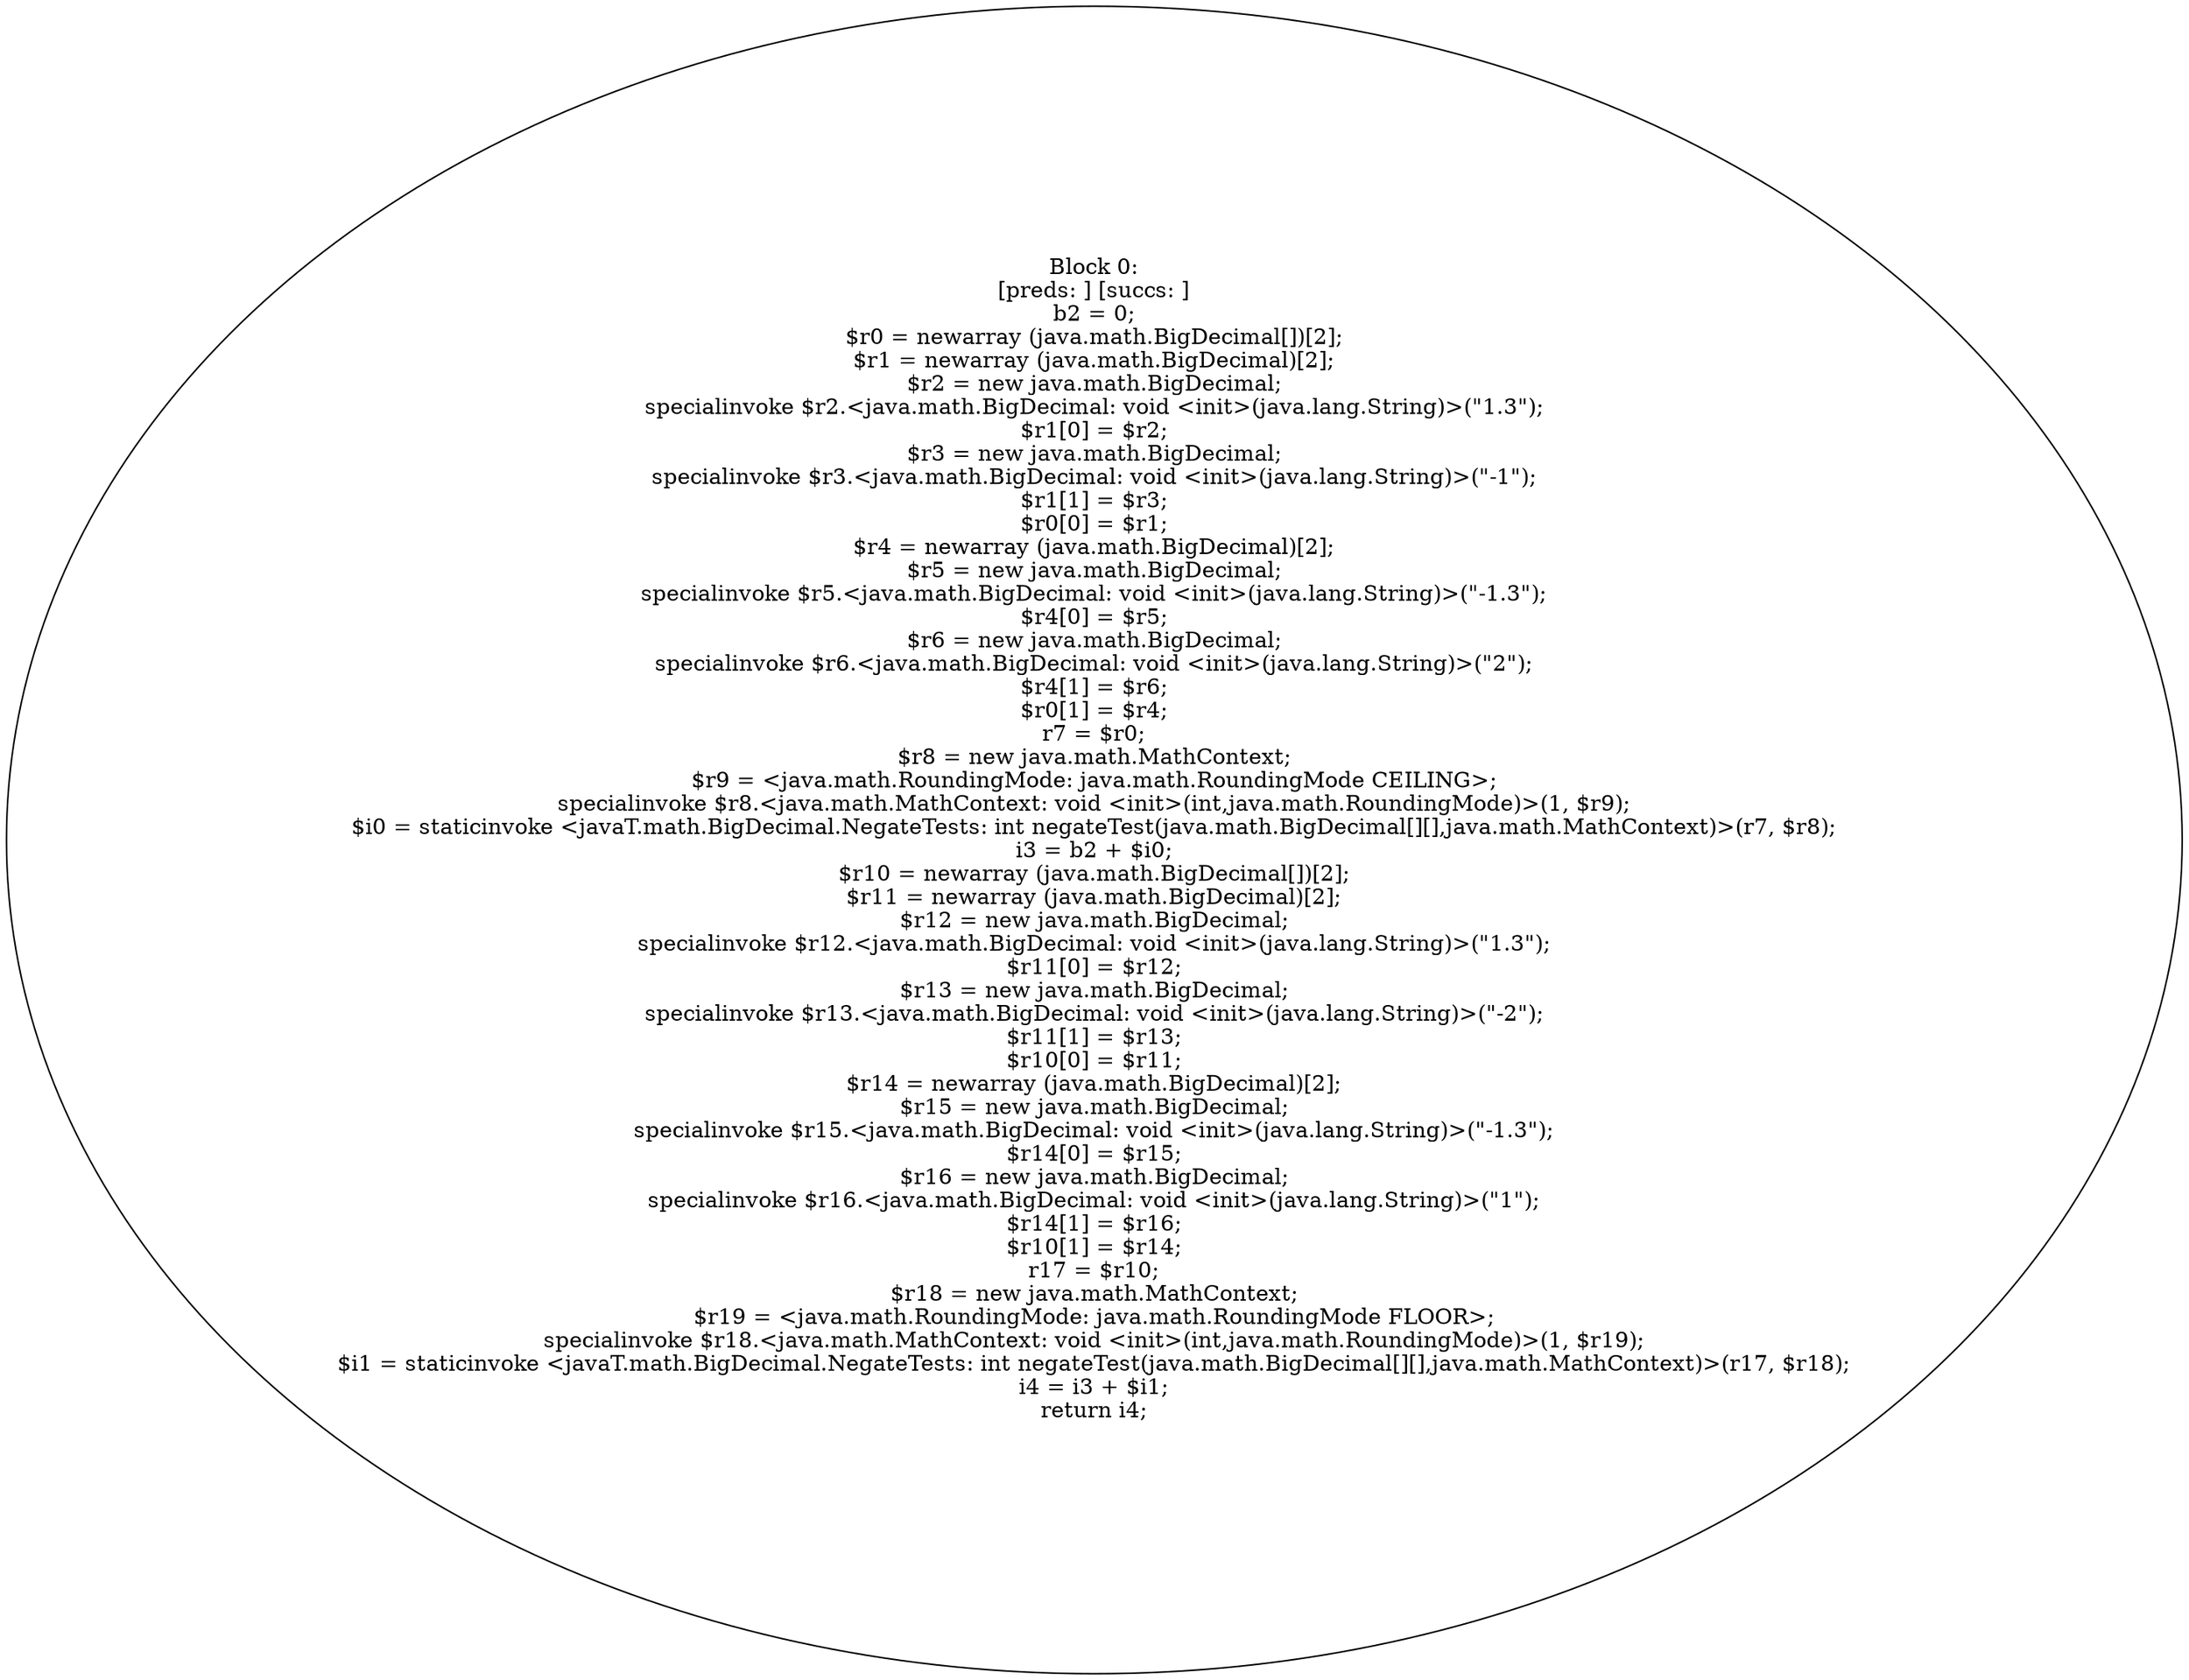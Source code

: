 digraph "unitGraph" {
    "Block 0:
[preds: ] [succs: ]
b2 = 0;
$r0 = newarray (java.math.BigDecimal[])[2];
$r1 = newarray (java.math.BigDecimal)[2];
$r2 = new java.math.BigDecimal;
specialinvoke $r2.<java.math.BigDecimal: void <init>(java.lang.String)>(\"1.3\");
$r1[0] = $r2;
$r3 = new java.math.BigDecimal;
specialinvoke $r3.<java.math.BigDecimal: void <init>(java.lang.String)>(\"-1\");
$r1[1] = $r3;
$r0[0] = $r1;
$r4 = newarray (java.math.BigDecimal)[2];
$r5 = new java.math.BigDecimal;
specialinvoke $r5.<java.math.BigDecimal: void <init>(java.lang.String)>(\"-1.3\");
$r4[0] = $r5;
$r6 = new java.math.BigDecimal;
specialinvoke $r6.<java.math.BigDecimal: void <init>(java.lang.String)>(\"2\");
$r4[1] = $r6;
$r0[1] = $r4;
r7 = $r0;
$r8 = new java.math.MathContext;
$r9 = <java.math.RoundingMode: java.math.RoundingMode CEILING>;
specialinvoke $r8.<java.math.MathContext: void <init>(int,java.math.RoundingMode)>(1, $r9);
$i0 = staticinvoke <javaT.math.BigDecimal.NegateTests: int negateTest(java.math.BigDecimal[][],java.math.MathContext)>(r7, $r8);
i3 = b2 + $i0;
$r10 = newarray (java.math.BigDecimal[])[2];
$r11 = newarray (java.math.BigDecimal)[2];
$r12 = new java.math.BigDecimal;
specialinvoke $r12.<java.math.BigDecimal: void <init>(java.lang.String)>(\"1.3\");
$r11[0] = $r12;
$r13 = new java.math.BigDecimal;
specialinvoke $r13.<java.math.BigDecimal: void <init>(java.lang.String)>(\"-2\");
$r11[1] = $r13;
$r10[0] = $r11;
$r14 = newarray (java.math.BigDecimal)[2];
$r15 = new java.math.BigDecimal;
specialinvoke $r15.<java.math.BigDecimal: void <init>(java.lang.String)>(\"-1.3\");
$r14[0] = $r15;
$r16 = new java.math.BigDecimal;
specialinvoke $r16.<java.math.BigDecimal: void <init>(java.lang.String)>(\"1\");
$r14[1] = $r16;
$r10[1] = $r14;
r17 = $r10;
$r18 = new java.math.MathContext;
$r19 = <java.math.RoundingMode: java.math.RoundingMode FLOOR>;
specialinvoke $r18.<java.math.MathContext: void <init>(int,java.math.RoundingMode)>(1, $r19);
$i1 = staticinvoke <javaT.math.BigDecimal.NegateTests: int negateTest(java.math.BigDecimal[][],java.math.MathContext)>(r17, $r18);
i4 = i3 + $i1;
return i4;
"
}
